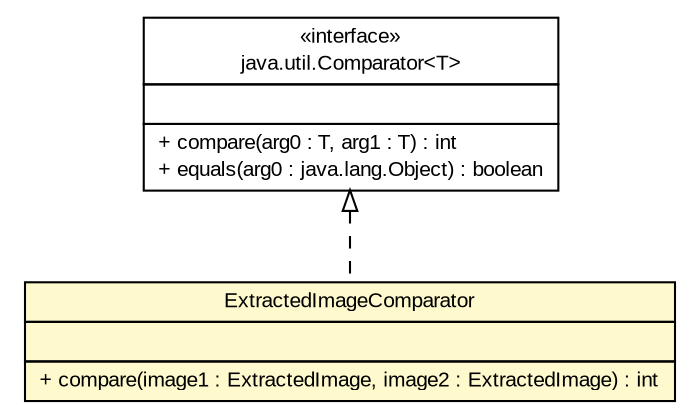 #!/usr/local/bin/dot
#
# Class diagram 
# Generated by UMLGraph version 5.2 (http://www.umlgraph.org/)
#

digraph G {
	edge [fontname="arial",fontsize=10,labelfontname="arial",labelfontsize=10];
	node [fontname="arial",fontsize=10,shape=plaintext];
	nodesep=0.25;
	ranksep=0.5;
	// tud.iir.multimedia.ExtractedImageComparator
	c46621 [label=<<table title="tud.iir.multimedia.ExtractedImageComparator" border="0" cellborder="1" cellspacing="0" cellpadding="2" port="p" bgcolor="lemonChiffon" href="./ExtractedImageComparator.html">
		<tr><td><table border="0" cellspacing="0" cellpadding="1">
<tr><td align="center" balign="center"> ExtractedImageComparator </td></tr>
		</table></td></tr>
		<tr><td><table border="0" cellspacing="0" cellpadding="1">
<tr><td align="left" balign="left">  </td></tr>
		</table></td></tr>
		<tr><td><table border="0" cellspacing="0" cellpadding="1">
<tr><td align="left" balign="left"> + compare(image1 : ExtractedImage, image2 : ExtractedImage) : int </td></tr>
		</table></td></tr>
		</table>>, fontname="arial", fontcolor="black", fontsize=10.0];
	//tud.iir.multimedia.ExtractedImageComparator implements java.util.Comparator<T>
	c46675:p -> c46621:p [dir=back,arrowtail=empty,style=dashed];
	// java.util.Comparator<T>
	c46675 [label=<<table title="java.util.Comparator" border="0" cellborder="1" cellspacing="0" cellpadding="2" port="p" href="http://java.sun.com/j2se/1.4.2/docs/api/java/util/Comparator.html">
		<tr><td><table border="0" cellspacing="0" cellpadding="1">
<tr><td align="center" balign="center"> &#171;interface&#187; </td></tr>
<tr><td align="center" balign="center"> java.util.Comparator&lt;T&gt; </td></tr>
		</table></td></tr>
		<tr><td><table border="0" cellspacing="0" cellpadding="1">
<tr><td align="left" balign="left">  </td></tr>
		</table></td></tr>
		<tr><td><table border="0" cellspacing="0" cellpadding="1">
<tr><td align="left" balign="left"> + compare(arg0 : T, arg1 : T) : int </td></tr>
<tr><td align="left" balign="left"> + equals(arg0 : java.lang.Object) : boolean </td></tr>
		</table></td></tr>
		</table>>, fontname="arial", fontcolor="black", fontsize=10.0];
}

